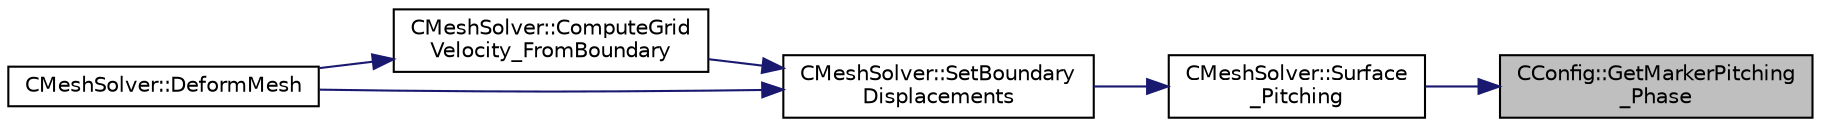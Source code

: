 digraph "CConfig::GetMarkerPitching_Phase"
{
 // LATEX_PDF_SIZE
  edge [fontname="Helvetica",fontsize="10",labelfontname="Helvetica",labelfontsize="10"];
  node [fontname="Helvetica",fontsize="10",shape=record];
  rankdir="RL";
  Node1 [label="CConfig::GetMarkerPitching\l_Phase",height=0.2,width=0.4,color="black", fillcolor="grey75", style="filled", fontcolor="black",tooltip="Get pitching phase of the marker."];
  Node1 -> Node2 [dir="back",color="midnightblue",fontsize="10",style="solid",fontname="Helvetica"];
  Node2 [label="CMeshSolver::Surface\l_Pitching",height=0.2,width=0.4,color="black", fillcolor="white", style="filled",URL="$classCMeshSolver.html#abfd3bd7eaf4b02cce6d682e241ac291b",tooltip="Pitching definition for deforming mesh."];
  Node2 -> Node3 [dir="back",color="midnightblue",fontsize="10",style="solid",fontname="Helvetica"];
  Node3 [label="CMeshSolver::SetBoundary\lDisplacements",height=0.2,width=0.4,color="black", fillcolor="white", style="filled",URL="$classCMeshSolver.html#a7d6d7ddc8fb135f6c4ef6313ff2f7e3c",tooltip="Check the boundary vertex that are going to be moved."];
  Node3 -> Node4 [dir="back",color="midnightblue",fontsize="10",style="solid",fontname="Helvetica"];
  Node4 [label="CMeshSolver::ComputeGrid\lVelocity_FromBoundary",height=0.2,width=0.4,color="black", fillcolor="white", style="filled",URL="$classCMeshSolver.html#a0dde897c2a1bc27f95c5da3bb30e5c33",tooltip="Compute the grid velocity form the velocity at deformable boundary."];
  Node4 -> Node5 [dir="back",color="midnightblue",fontsize="10",style="solid",fontname="Helvetica"];
  Node5 [label="CMeshSolver::DeformMesh",height=0.2,width=0.4,color="black", fillcolor="white", style="filled",URL="$classCMeshSolver.html#a573e4ddd63b680f5705f402ec317820b",tooltip="Grid deformation using the linear elasticity equations."];
  Node3 -> Node5 [dir="back",color="midnightblue",fontsize="10",style="solid",fontname="Helvetica"];
}
